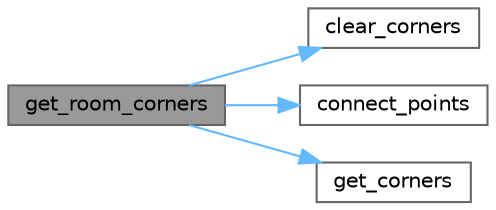 digraph "get_room_corners"
{
 // LATEX_PDF_SIZE
  bgcolor="transparent";
  edge [fontname=Helvetica,fontsize=10,labelfontname=Helvetica,labelfontsize=10];
  node [fontname=Helvetica,fontsize=10,shape=box,height=0.2,width=0.4];
  rankdir="LR";
  Node1 [id="Node000001",label="get_room_corners",height=0.2,width=0.4,color="gray40", fillcolor="grey60", style="filled", fontcolor="black",tooltip=" "];
  Node1 -> Node2 [id="edge4_Node000001_Node000002",color="steelblue1",style="solid",tooltip=" "];
  Node2 [id="Node000002",label="clear_corners",height=0.2,width=0.4,color="grey40", fillcolor="white", style="filled",URL="$a00206.html#ab0188ed983122bc7494460062c8ca22b",tooltip=" "];
  Node1 -> Node3 [id="edge5_Node000001_Node000003",color="steelblue1",style="solid",tooltip=" "];
  Node3 [id="Node000003",label="connect_points",height=0.2,width=0.4,color="grey40", fillcolor="white", style="filled",URL="$a00206.html#ae2c8ef2eee13d8eb75d88c0559626fac",tooltip=" "];
  Node1 -> Node4 [id="edge6_Node000001_Node000004",color="steelblue1",style="solid",tooltip=" "];
  Node4 [id="Node000004",label="get_corners",height=0.2,width=0.4,color="grey40", fillcolor="white", style="filled",URL="$a00206.html#a7975986cd4d5ecccaadb6a9a0a521e1e",tooltip=" "];
}
